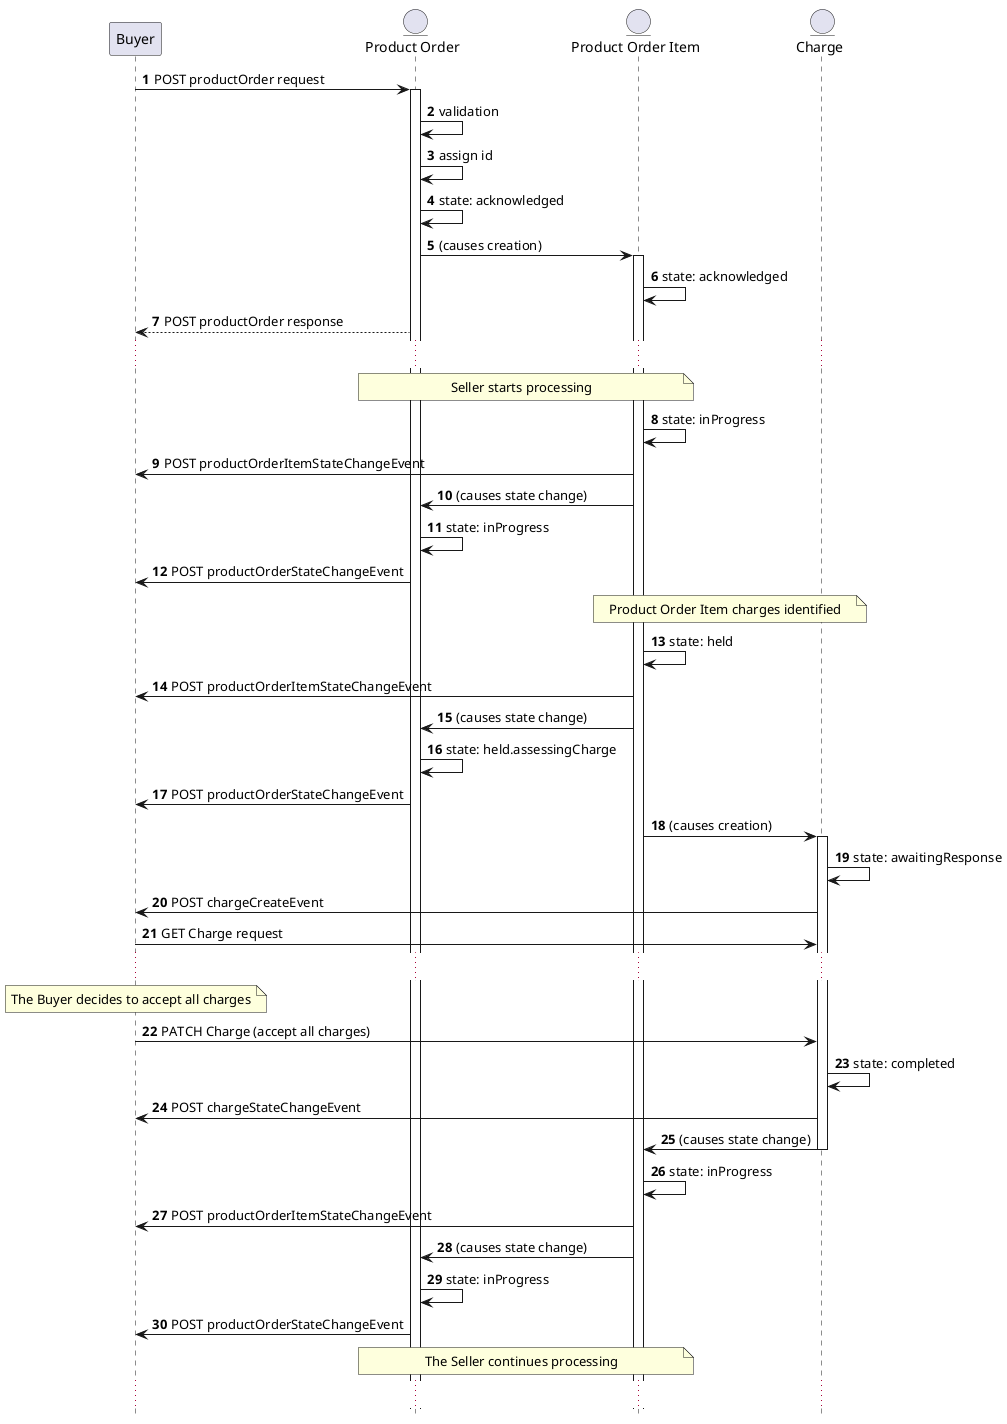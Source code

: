 @startuml

hide footbox

participant Buyer

entity "Product Order" as PO
entity "Product Order Item" as POI

entity Charge

autonumber

Buyer -> PO : POST productOrder request
activate PO
PO -> PO: validation
PO -> PO: assign id
PO -> PO: state: acknowledged
PO -> POI: (causes creation)
activate POI
POI -> POI: state: acknowledged
PO --> Buyer: POST productOrder response
...
note over PO, POI: Seller starts processing
POI -> POI: state: inProgress
POI -> Buyer: POST productOrderItemStateChangeEvent
POI -> PO: (causes state change)
PO -> PO: state: inProgress
PO -> Buyer: POST productOrderStateChangeEvent


note over POI, Charge: Product Order Item charges identified
POI -> POI: state: held
POI -> Buyer: POST productOrderItemStateChangeEvent
POI -> PO: (causes state change)
PO -> PO: state: held.assessingCharge
PO -> Buyer: POST productOrderStateChangeEvent
POI -> Charge: (causes creation)
activate Charge
Charge -> Charge: state: awaitingResponse
Charge -> Buyer: POST chargeCreateEvent
Buyer -> Charge: GET Charge request
...
note over Buyer: The Buyer decides to accept all charges
Buyer -> Charge: PATCH Charge (accept all charges)
Charge -> Charge: state: completed
Charge -> Buyer: POST chargeStateChangeEvent
Charge -> POI: (causes state change)

deactivate Charge
POI -> POI: state: inProgress
POI -> Buyer: POST productOrderItemStateChangeEvent
POI -> PO: (causes state change)
PO -> PO: state: inProgress
PO -> Buyer: POST productOrderStateChangeEvent

note over PO, POI: The Seller continues processing
...
@enduml